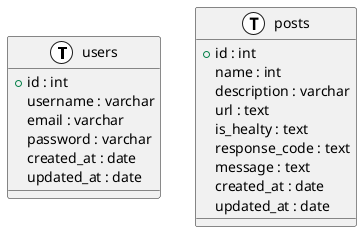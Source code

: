 @startuml
!define table(x) class x << (T,#FFFFFF) >>

table(users) {
  +id : int
  username : varchar
  email : varchar
  password : varchar
  created_at : date
  updated_at : date
}

table(posts) {
    +id : int
    name : int
    description : varchar
    url : text
    is_healty : text
    response_code : text
    message : text
    created_at : date
    updated_at : date
}


@enduml
